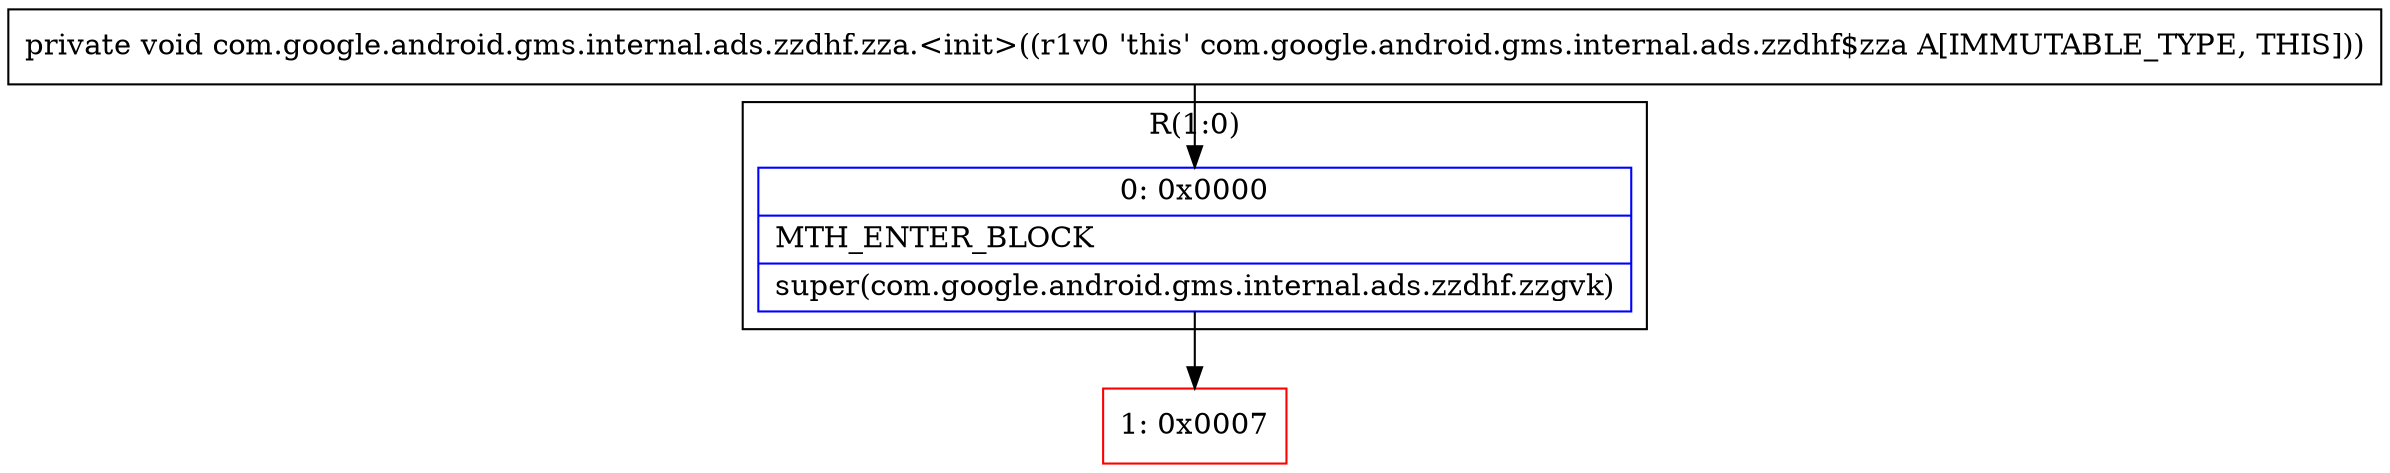 digraph "CFG forcom.google.android.gms.internal.ads.zzdhf.zza.\<init\>()V" {
subgraph cluster_Region_294902213 {
label = "R(1:0)";
node [shape=record,color=blue];
Node_0 [shape=record,label="{0\:\ 0x0000|MTH_ENTER_BLOCK\l|super(com.google.android.gms.internal.ads.zzdhf.zzgvk)\l}"];
}
Node_1 [shape=record,color=red,label="{1\:\ 0x0007}"];
MethodNode[shape=record,label="{private void com.google.android.gms.internal.ads.zzdhf.zza.\<init\>((r1v0 'this' com.google.android.gms.internal.ads.zzdhf$zza A[IMMUTABLE_TYPE, THIS])) }"];
MethodNode -> Node_0;
Node_0 -> Node_1;
}

